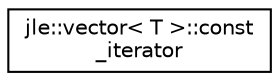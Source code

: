 digraph "Graphical Class Hierarchy"
{
  edge [fontname="Helvetica",fontsize="10",labelfontname="Helvetica",labelfontsize="10"];
  node [fontname="Helvetica",fontsize="10",shape=record];
  rankdir="LR";
  Node1 [label="jle::vector\< T \>::const\l_iterator",height=0.2,width=0.4,color="black", fillcolor="white", style="filled",URL="$classjle_1_1vector_1_1const__iterator.html"];
}
